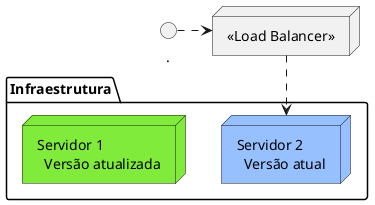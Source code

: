@startuml blue-green-before

top to bottom direction


node "<<Load Balancer>>" as LB {
}

folder "Infraestrutura" as I {
  node "Servidor 2\n  Versão atual" as S2 #96C0FF {
  }
  node "Servidor 1\n  Versão atualizada" as S1 #81EB3B {
  }
}

..> LB 

LB ..> S2

@enduml

